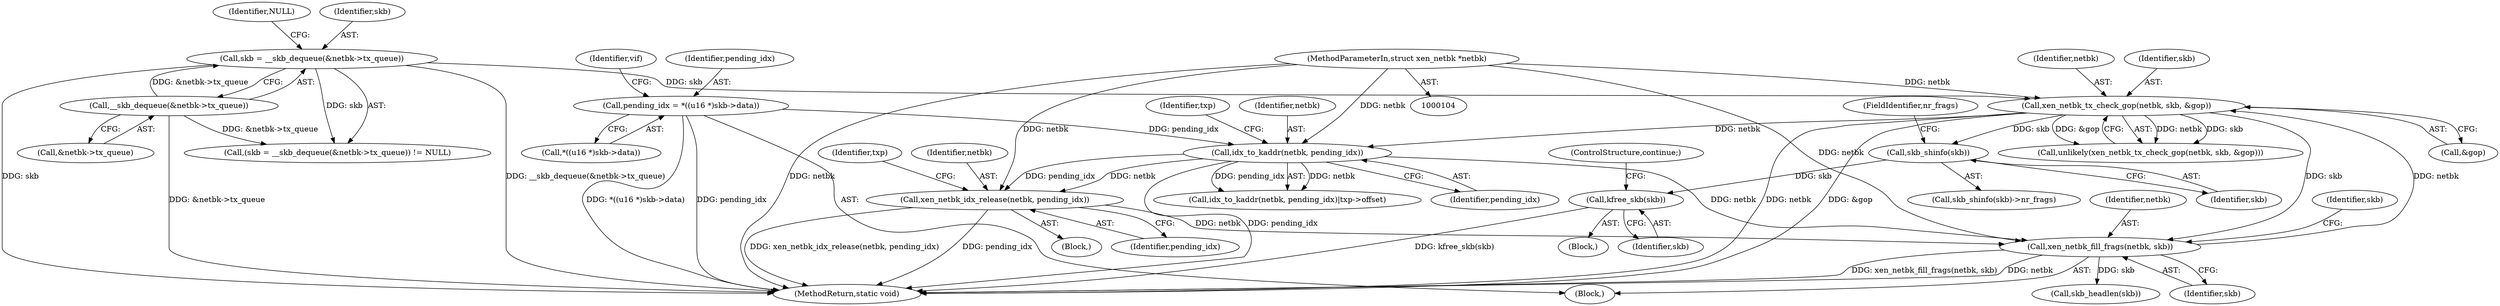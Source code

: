 digraph "1_linux_7d5145d8eb2b9791533ffe4dc003b129b9696c48_2@API" {
"1000175" [label="(Call,kfree_skb(skb))"];
"1000171" [label="(Call,skb_shinfo(skb))"];
"1000158" [label="(Call,xen_netbk_tx_check_gop(netbk, skb, &gop))"];
"1000242" [label="(Call,xen_netbk_fill_frags(netbk, skb))"];
"1000216" [label="(Call,xen_netbk_idx_release(netbk, pending_idx))"];
"1000190" [label="(Call,idx_to_kaddr(netbk, pending_idx))"];
"1000105" [label="(MethodParameterIn,struct xen_netbk *netbk)"];
"1000129" [label="(Call,pending_idx = *((u16 *)skb->data))"];
"1000116" [label="(Call,skb = __skb_dequeue(&netbk->tx_queue))"];
"1000118" [label="(Call,__skb_dequeue(&netbk->tx_queue))"];
"1000161" [label="(Call,&gop)"];
"1000118" [label="(Call,__skb_dequeue(&netbk->tx_queue))"];
"1000138" [label="(Identifier,vif)"];
"1000170" [label="(Call,skb_shinfo(skb)->nr_frags)"];
"1000191" [label="(Identifier,netbk)"];
"1000159" [label="(Identifier,netbk)"];
"1000160" [label="(Identifier,skb)"];
"1000217" [label="(Identifier,netbk)"];
"1000244" [label="(Identifier,skb)"];
"1000163" [label="(Block,)"];
"1000216" [label="(Call,xen_netbk_idx_release(netbk, pending_idx))"];
"1000194" [label="(Identifier,txp)"];
"1000173" [label="(FieldIdentifier,nr_frags)"];
"1000218" [label="(Identifier,pending_idx)"];
"1000177" [label="(ControlStructure,continue;)"];
"1000176" [label="(Identifier,skb)"];
"1000157" [label="(Call,unlikely(xen_netbk_tx_check_gop(netbk, skb, &gop)))"];
"1000123" [label="(Identifier,NULL)"];
"1000158" [label="(Call,xen_netbk_tx_check_gop(netbk, skb, &gop))"];
"1000189" [label="(Call,idx_to_kaddr(netbk, pending_idx)|txp->offset)"];
"1000248" [label="(Call,skb_headlen(skb))"];
"1000190" [label="(Call,idx_to_kaddr(netbk, pending_idx))"];
"1000222" [label="(Identifier,txp)"];
"1000129" [label="(Call,pending_idx = *((u16 *)skb->data))"];
"1000119" [label="(Call,&netbk->tx_queue)"];
"1000124" [label="(Block,)"];
"1000192" [label="(Identifier,pending_idx)"];
"1000117" [label="(Identifier,skb)"];
"1000130" [label="(Identifier,pending_idx)"];
"1000242" [label="(Call,xen_netbk_fill_frags(netbk, skb))"];
"1000320" [label="(MethodReturn,static void)"];
"1000115" [label="(Call,(skb = __skb_dequeue(&netbk->tx_queue)) != NULL)"];
"1000116" [label="(Call,skb = __skb_dequeue(&netbk->tx_queue))"];
"1000171" [label="(Call,skb_shinfo(skb))"];
"1000243" [label="(Identifier,netbk)"];
"1000215" [label="(Block,)"];
"1000175" [label="(Call,kfree_skb(skb))"];
"1000249" [label="(Identifier,skb)"];
"1000172" [label="(Identifier,skb)"];
"1000105" [label="(MethodParameterIn,struct xen_netbk *netbk)"];
"1000131" [label="(Call,*((u16 *)skb->data))"];
"1000175" -> "1000163"  [label="AST: "];
"1000175" -> "1000176"  [label="CFG: "];
"1000176" -> "1000175"  [label="AST: "];
"1000177" -> "1000175"  [label="CFG: "];
"1000175" -> "1000320"  [label="DDG: kfree_skb(skb)"];
"1000171" -> "1000175"  [label="DDG: skb"];
"1000171" -> "1000170"  [label="AST: "];
"1000171" -> "1000172"  [label="CFG: "];
"1000172" -> "1000171"  [label="AST: "];
"1000173" -> "1000171"  [label="CFG: "];
"1000158" -> "1000171"  [label="DDG: skb"];
"1000158" -> "1000157"  [label="AST: "];
"1000158" -> "1000161"  [label="CFG: "];
"1000159" -> "1000158"  [label="AST: "];
"1000160" -> "1000158"  [label="AST: "];
"1000161" -> "1000158"  [label="AST: "];
"1000157" -> "1000158"  [label="CFG: "];
"1000158" -> "1000320"  [label="DDG: netbk"];
"1000158" -> "1000320"  [label="DDG: &gop"];
"1000158" -> "1000157"  [label="DDG: netbk"];
"1000158" -> "1000157"  [label="DDG: skb"];
"1000158" -> "1000157"  [label="DDG: &gop"];
"1000242" -> "1000158"  [label="DDG: netbk"];
"1000105" -> "1000158"  [label="DDG: netbk"];
"1000116" -> "1000158"  [label="DDG: skb"];
"1000158" -> "1000190"  [label="DDG: netbk"];
"1000158" -> "1000242"  [label="DDG: skb"];
"1000242" -> "1000124"  [label="AST: "];
"1000242" -> "1000244"  [label="CFG: "];
"1000243" -> "1000242"  [label="AST: "];
"1000244" -> "1000242"  [label="AST: "];
"1000249" -> "1000242"  [label="CFG: "];
"1000242" -> "1000320"  [label="DDG: xen_netbk_fill_frags(netbk, skb)"];
"1000242" -> "1000320"  [label="DDG: netbk"];
"1000216" -> "1000242"  [label="DDG: netbk"];
"1000190" -> "1000242"  [label="DDG: netbk"];
"1000105" -> "1000242"  [label="DDG: netbk"];
"1000242" -> "1000248"  [label="DDG: skb"];
"1000216" -> "1000215"  [label="AST: "];
"1000216" -> "1000218"  [label="CFG: "];
"1000217" -> "1000216"  [label="AST: "];
"1000218" -> "1000216"  [label="AST: "];
"1000222" -> "1000216"  [label="CFG: "];
"1000216" -> "1000320"  [label="DDG: xen_netbk_idx_release(netbk, pending_idx)"];
"1000216" -> "1000320"  [label="DDG: pending_idx"];
"1000190" -> "1000216"  [label="DDG: netbk"];
"1000190" -> "1000216"  [label="DDG: pending_idx"];
"1000105" -> "1000216"  [label="DDG: netbk"];
"1000190" -> "1000189"  [label="AST: "];
"1000190" -> "1000192"  [label="CFG: "];
"1000191" -> "1000190"  [label="AST: "];
"1000192" -> "1000190"  [label="AST: "];
"1000194" -> "1000190"  [label="CFG: "];
"1000190" -> "1000320"  [label="DDG: pending_idx"];
"1000190" -> "1000189"  [label="DDG: netbk"];
"1000190" -> "1000189"  [label="DDG: pending_idx"];
"1000105" -> "1000190"  [label="DDG: netbk"];
"1000129" -> "1000190"  [label="DDG: pending_idx"];
"1000105" -> "1000104"  [label="AST: "];
"1000105" -> "1000320"  [label="DDG: netbk"];
"1000129" -> "1000124"  [label="AST: "];
"1000129" -> "1000131"  [label="CFG: "];
"1000130" -> "1000129"  [label="AST: "];
"1000131" -> "1000129"  [label="AST: "];
"1000138" -> "1000129"  [label="CFG: "];
"1000129" -> "1000320"  [label="DDG: pending_idx"];
"1000129" -> "1000320"  [label="DDG: *((u16 *)skb->data)"];
"1000116" -> "1000115"  [label="AST: "];
"1000116" -> "1000118"  [label="CFG: "];
"1000117" -> "1000116"  [label="AST: "];
"1000118" -> "1000116"  [label="AST: "];
"1000123" -> "1000116"  [label="CFG: "];
"1000116" -> "1000320"  [label="DDG: __skb_dequeue(&netbk->tx_queue)"];
"1000116" -> "1000320"  [label="DDG: skb"];
"1000116" -> "1000115"  [label="DDG: skb"];
"1000118" -> "1000116"  [label="DDG: &netbk->tx_queue"];
"1000118" -> "1000119"  [label="CFG: "];
"1000119" -> "1000118"  [label="AST: "];
"1000118" -> "1000320"  [label="DDG: &netbk->tx_queue"];
"1000118" -> "1000115"  [label="DDG: &netbk->tx_queue"];
}
